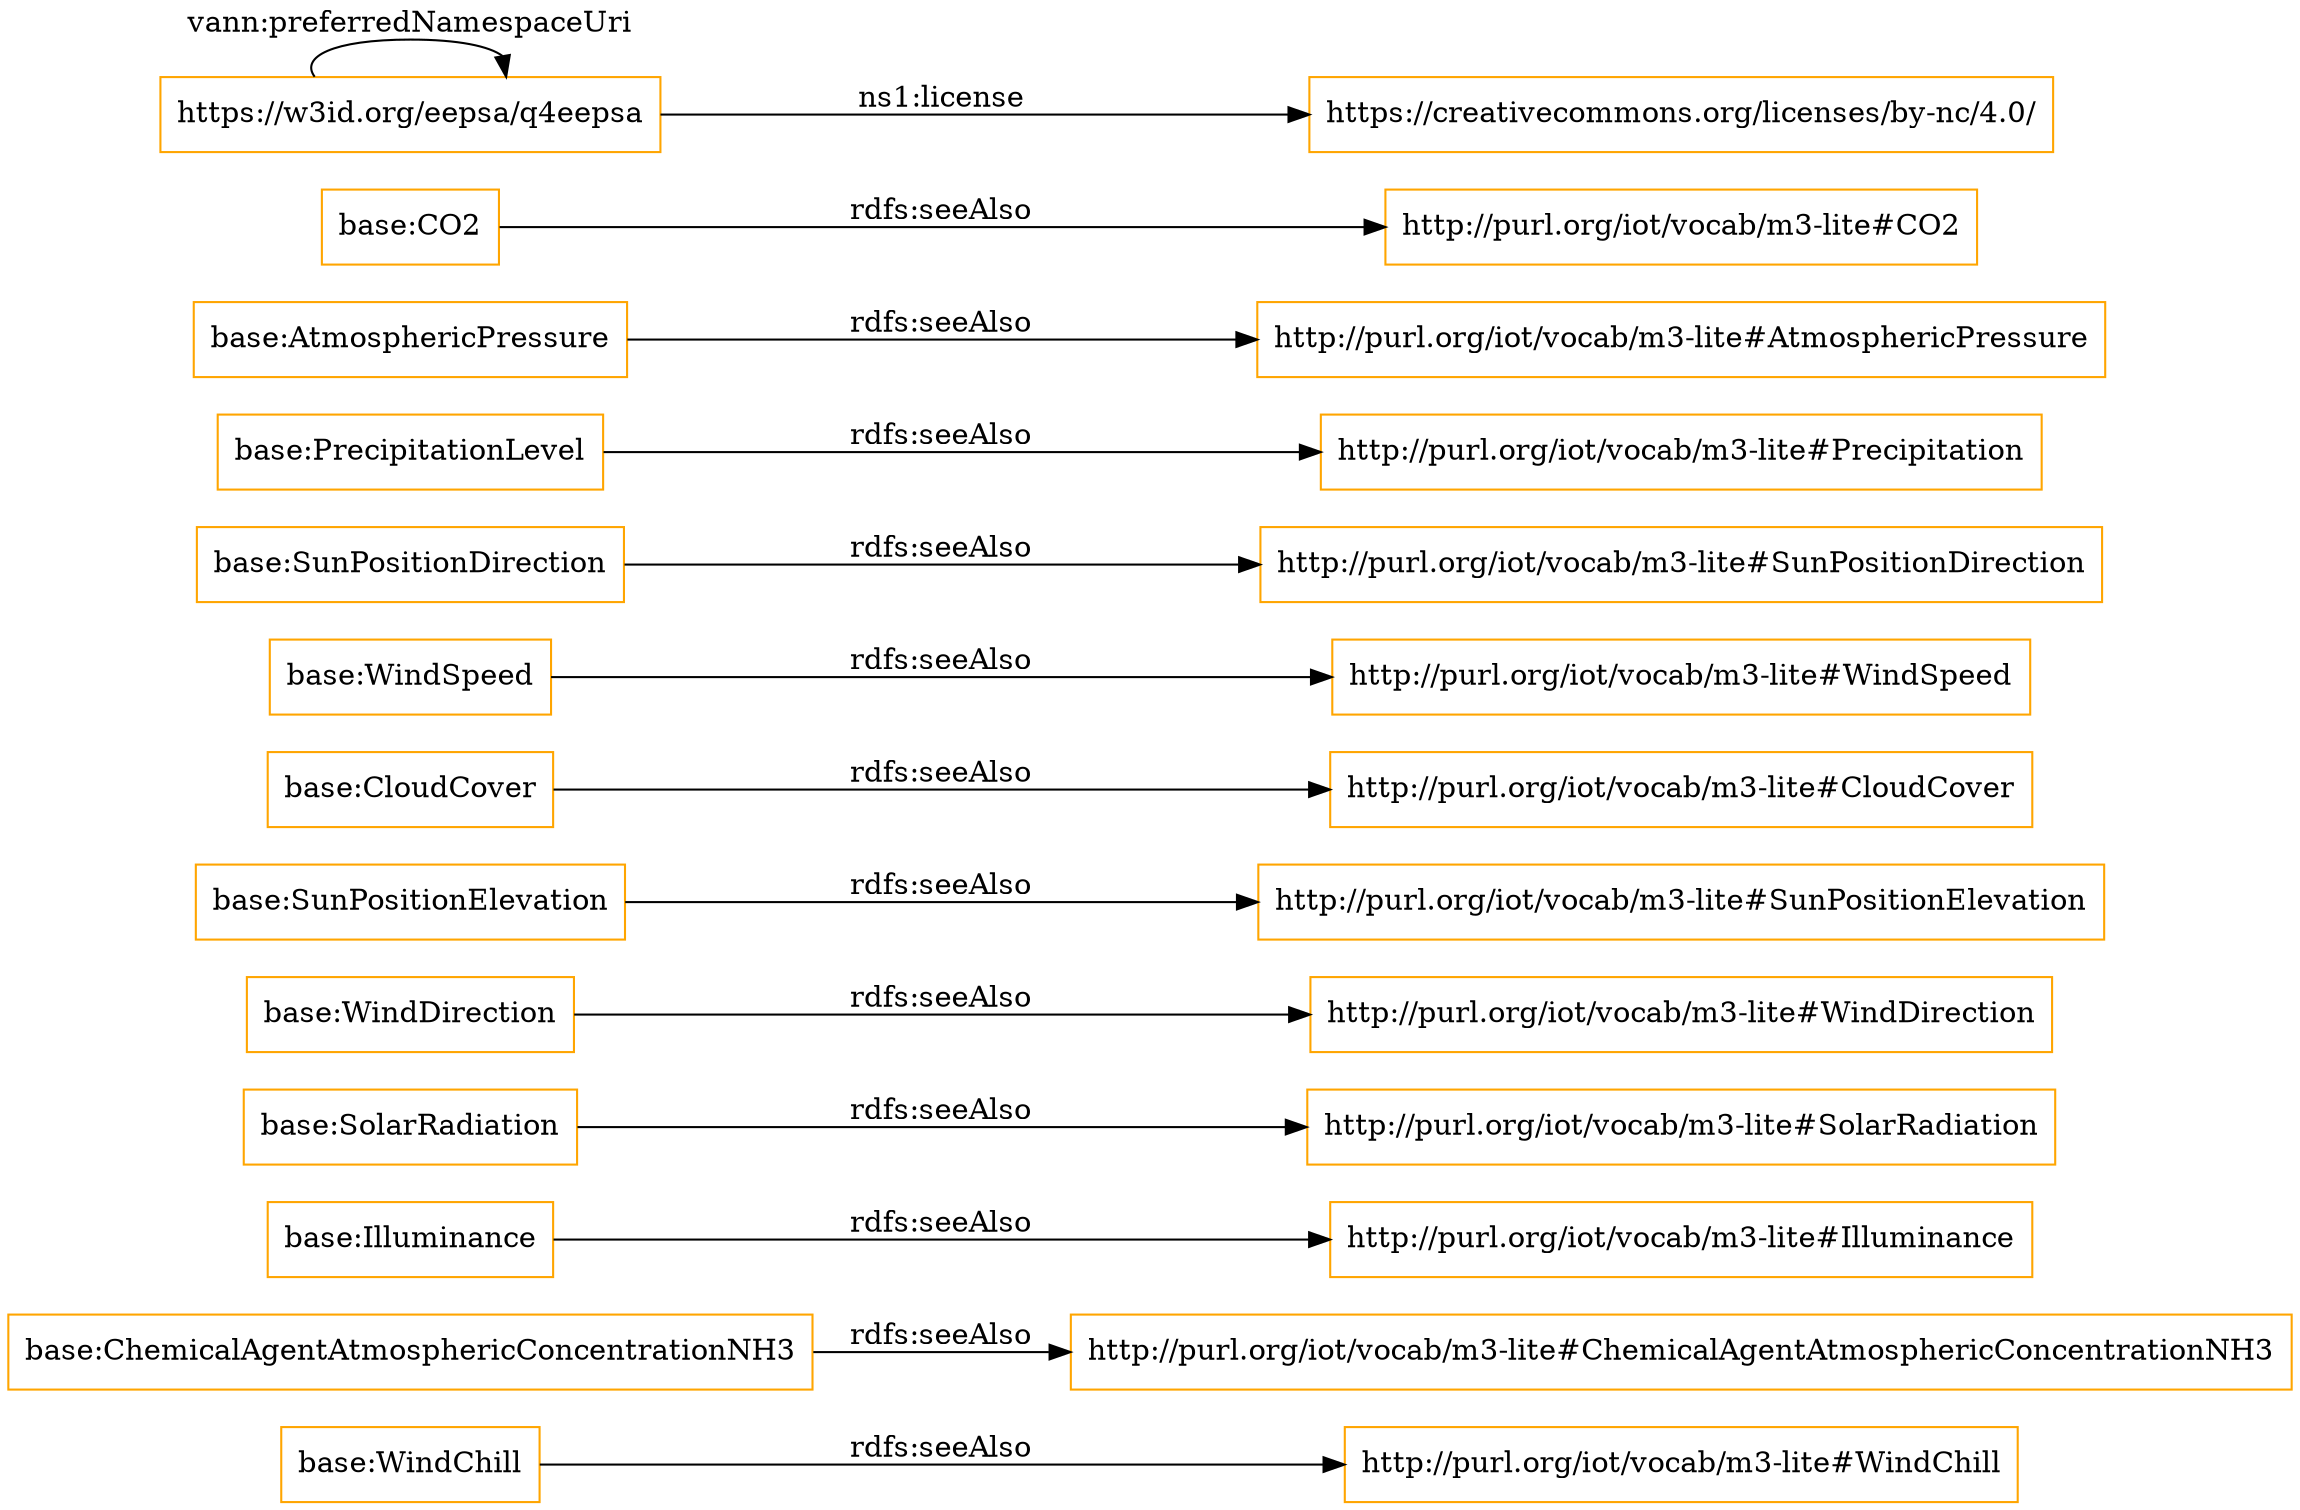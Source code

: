 digraph ar2dtool_diagram { 
rankdir=LR;
size="1501"
node [shape = rectangle, color="orange"]; "base:WindChill" "base:ChemicalAgentAtmosphericConcentrationNH3" "base:Illuminance" "base:SolarRadiation" "base:WindDirection" "base:SunPositionElevation" "base:CloudCover" "base:WindSpeed" "base:SunPositionDirection" "base:PrecipitationLevel" "base:AtmosphericPressure" "base:CO2" ; /*classes style*/
	"base:SunPositionElevation" -> "http://purl.org/iot/vocab/m3-lite#SunPositionElevation" [ label = "rdfs:seeAlso" ];
	"base:SunPositionDirection" -> "http://purl.org/iot/vocab/m3-lite#SunPositionDirection" [ label = "rdfs:seeAlso" ];
	"https://w3id.org/eepsa/q4eepsa" -> "https://creativecommons.org/licenses/by-nc/4.0/" [ label = "ns1:license" ];
	"https://w3id.org/eepsa/q4eepsa" -> "https://w3id.org/eepsa/q4eepsa" [ label = "vann:preferredNamespaceUri" ];
	"base:WindChill" -> "http://purl.org/iot/vocab/m3-lite#WindChill" [ label = "rdfs:seeAlso" ];
	"base:Illuminance" -> "http://purl.org/iot/vocab/m3-lite#Illuminance" [ label = "rdfs:seeAlso" ];
	"base:ChemicalAgentAtmosphericConcentrationNH3" -> "http://purl.org/iot/vocab/m3-lite#ChemicalAgentAtmosphericConcentrationNH3" [ label = "rdfs:seeAlso" ];
	"base:SolarRadiation" -> "http://purl.org/iot/vocab/m3-lite#SolarRadiation" [ label = "rdfs:seeAlso" ];
	"base:AtmosphericPressure" -> "http://purl.org/iot/vocab/m3-lite#AtmosphericPressure" [ label = "rdfs:seeAlso" ];
	"base:PrecipitationLevel" -> "http://purl.org/iot/vocab/m3-lite#Precipitation" [ label = "rdfs:seeAlso" ];
	"base:WindSpeed" -> "http://purl.org/iot/vocab/m3-lite#WindSpeed" [ label = "rdfs:seeAlso" ];
	"base:CloudCover" -> "http://purl.org/iot/vocab/m3-lite#CloudCover" [ label = "rdfs:seeAlso" ];
	"base:CO2" -> "http://purl.org/iot/vocab/m3-lite#CO2" [ label = "rdfs:seeAlso" ];
	"base:WindDirection" -> "http://purl.org/iot/vocab/m3-lite#WindDirection" [ label = "rdfs:seeAlso" ];

}
